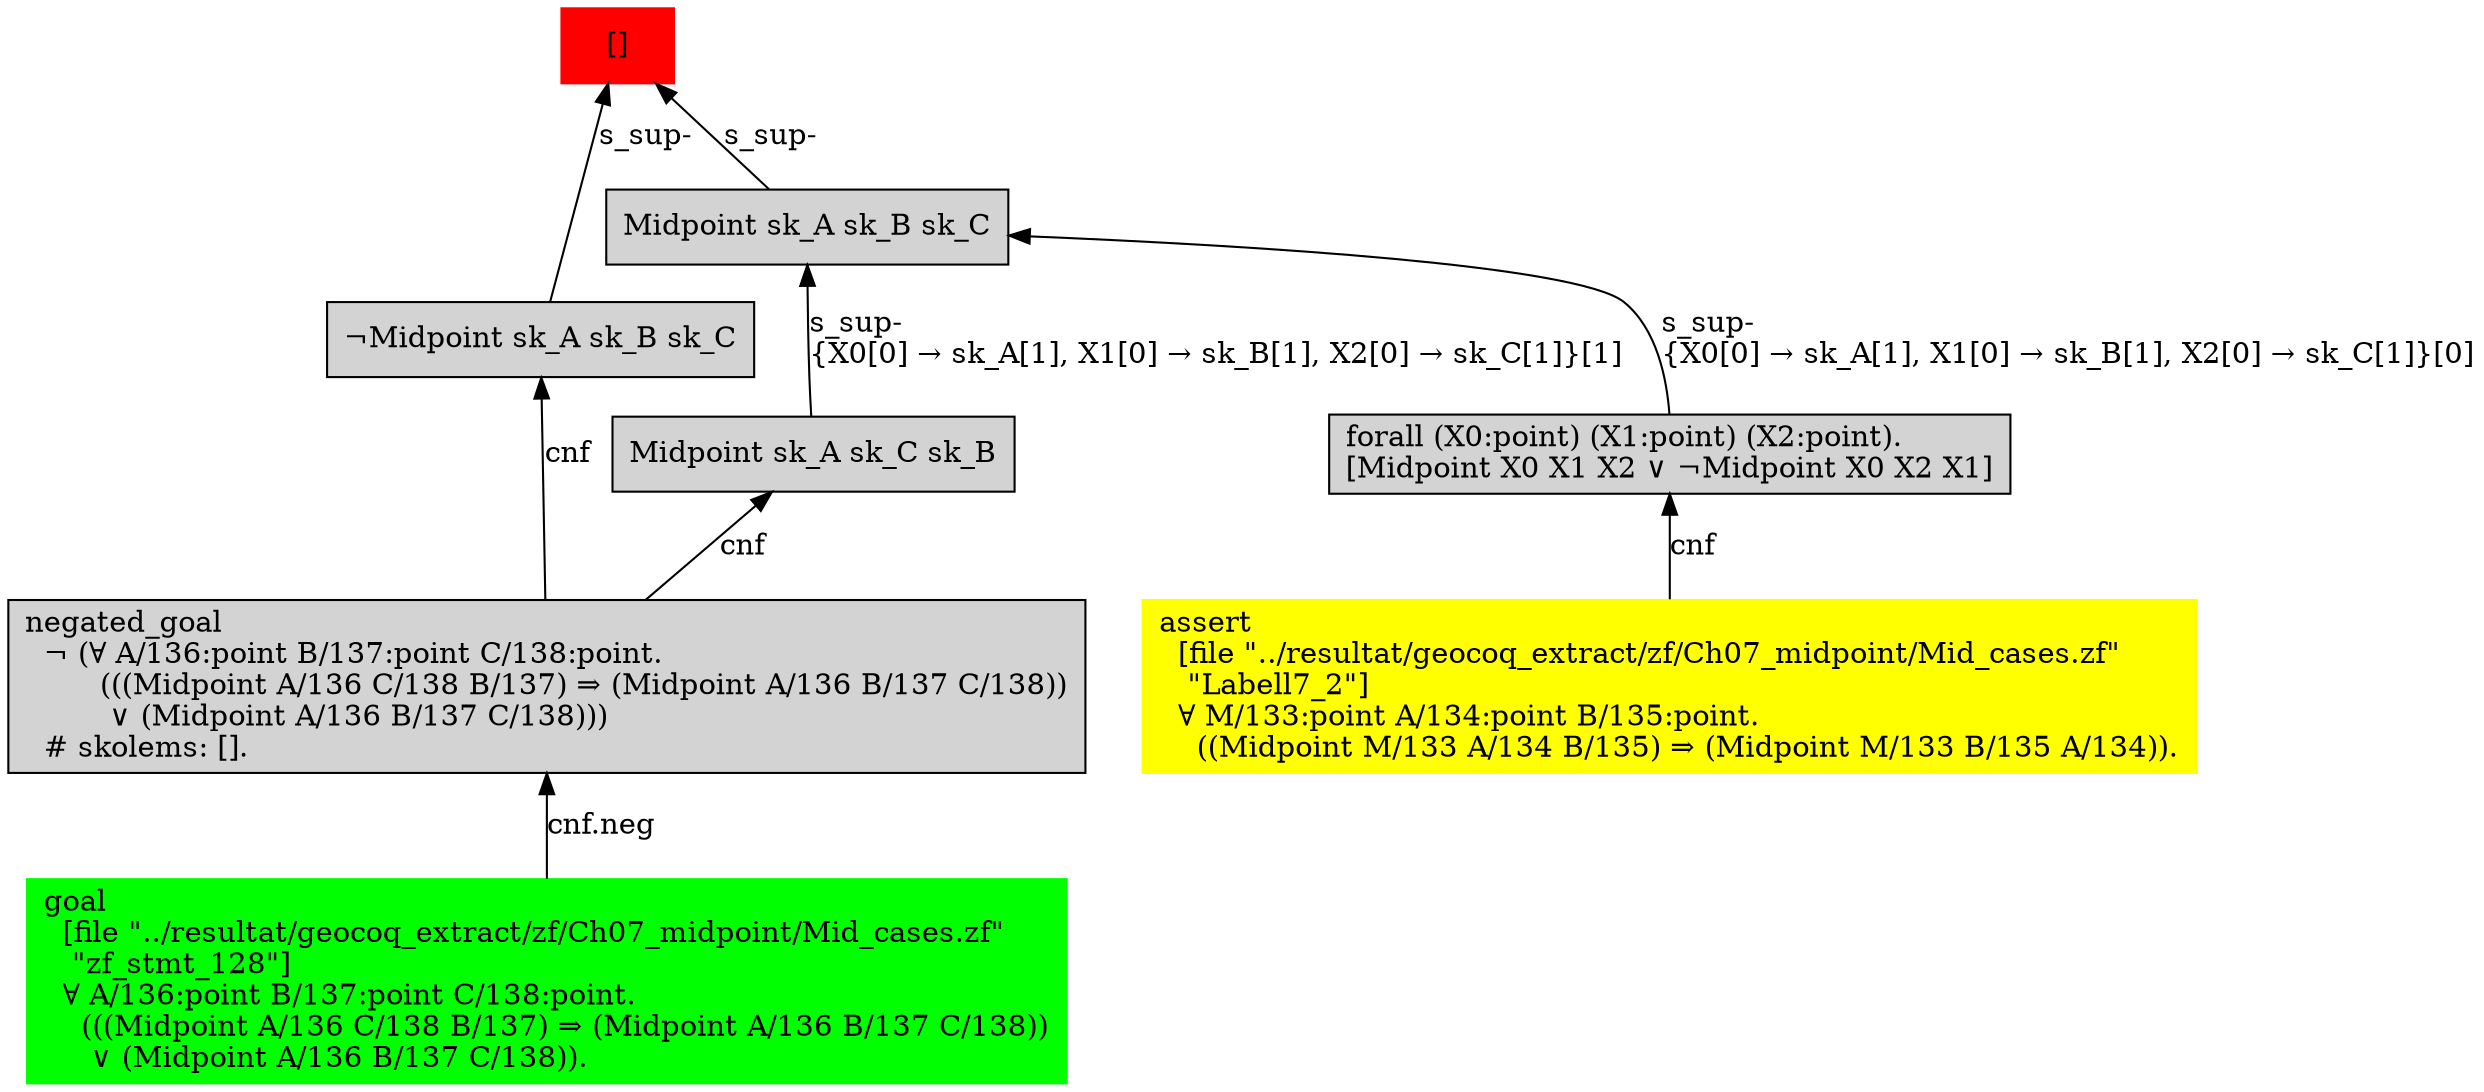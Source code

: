 digraph "unsat_graph" {
  vertex_0 [color=red, label="[]", shape=box, style=filled];
  vertex_0 -> vertex_1 [label="s_sup-\l", dir="back"];
  vertex_1 [shape=box, label="¬Midpoint sk_A sk_B sk_C\l", style=filled];
  vertex_1 -> vertex_2 [label="cnf", dir="back"];
  vertex_2 [shape=box, label="negated_goal\l  ¬ (∀ A/136:point B/137:point C/138:point.\l        (((Midpoint A/136 C/138 B/137) ⇒ (Midpoint A/136 B/137 C/138))\l         ∨ (Midpoint A/136 B/137 C/138)))\l  # skolems: [].\l", style=filled];
  vertex_2 -> vertex_3 [label="cnf.neg", dir="back"];
  vertex_3 [color=green, shape=box, label="goal\l  [file \"../resultat/geocoq_extract/zf/Ch07_midpoint/Mid_cases.zf\" \l   \"zf_stmt_128\"]\l  ∀ A/136:point B/137:point C/138:point.\l    (((Midpoint A/136 C/138 B/137) ⇒ (Midpoint A/136 B/137 C/138))\l     ∨ (Midpoint A/136 B/137 C/138)).\l", style=filled];
  vertex_0 -> vertex_4 [label="s_sup-\l", dir="back"];
  vertex_4 [shape=box, label="Midpoint sk_A sk_B sk_C\l", style=filled];
  vertex_4 -> vertex_5 [label="s_sup-\l\{X0[0] → sk_A[1], X1[0] → sk_B[1], X2[0] → sk_C[1]\}[0]\l", dir="back"];
  vertex_5 [shape=box, label="forall (X0:point) (X1:point) (X2:point).\l[Midpoint X0 X1 X2 ∨ ¬Midpoint X0 X2 X1]\l", style=filled];
  vertex_5 -> vertex_6 [label="cnf", dir="back"];
  vertex_6 [color=yellow, shape=box, label="assert\l  [file \"../resultat/geocoq_extract/zf/Ch07_midpoint/Mid_cases.zf\" \l   \"Labell7_2\"]\l  ∀ M/133:point A/134:point B/135:point.\l    ((Midpoint M/133 A/134 B/135) ⇒ (Midpoint M/133 B/135 A/134)).\l", style=filled];
  vertex_4 -> vertex_7 [label="s_sup-\l\{X0[0] → sk_A[1], X1[0] → sk_B[1], X2[0] → sk_C[1]\}[1]\l", dir="back"];
  vertex_7 [shape=box, label="Midpoint sk_A sk_C sk_B\l", style=filled];
  vertex_7 -> vertex_2 [label="cnf", dir="back"];
  }


